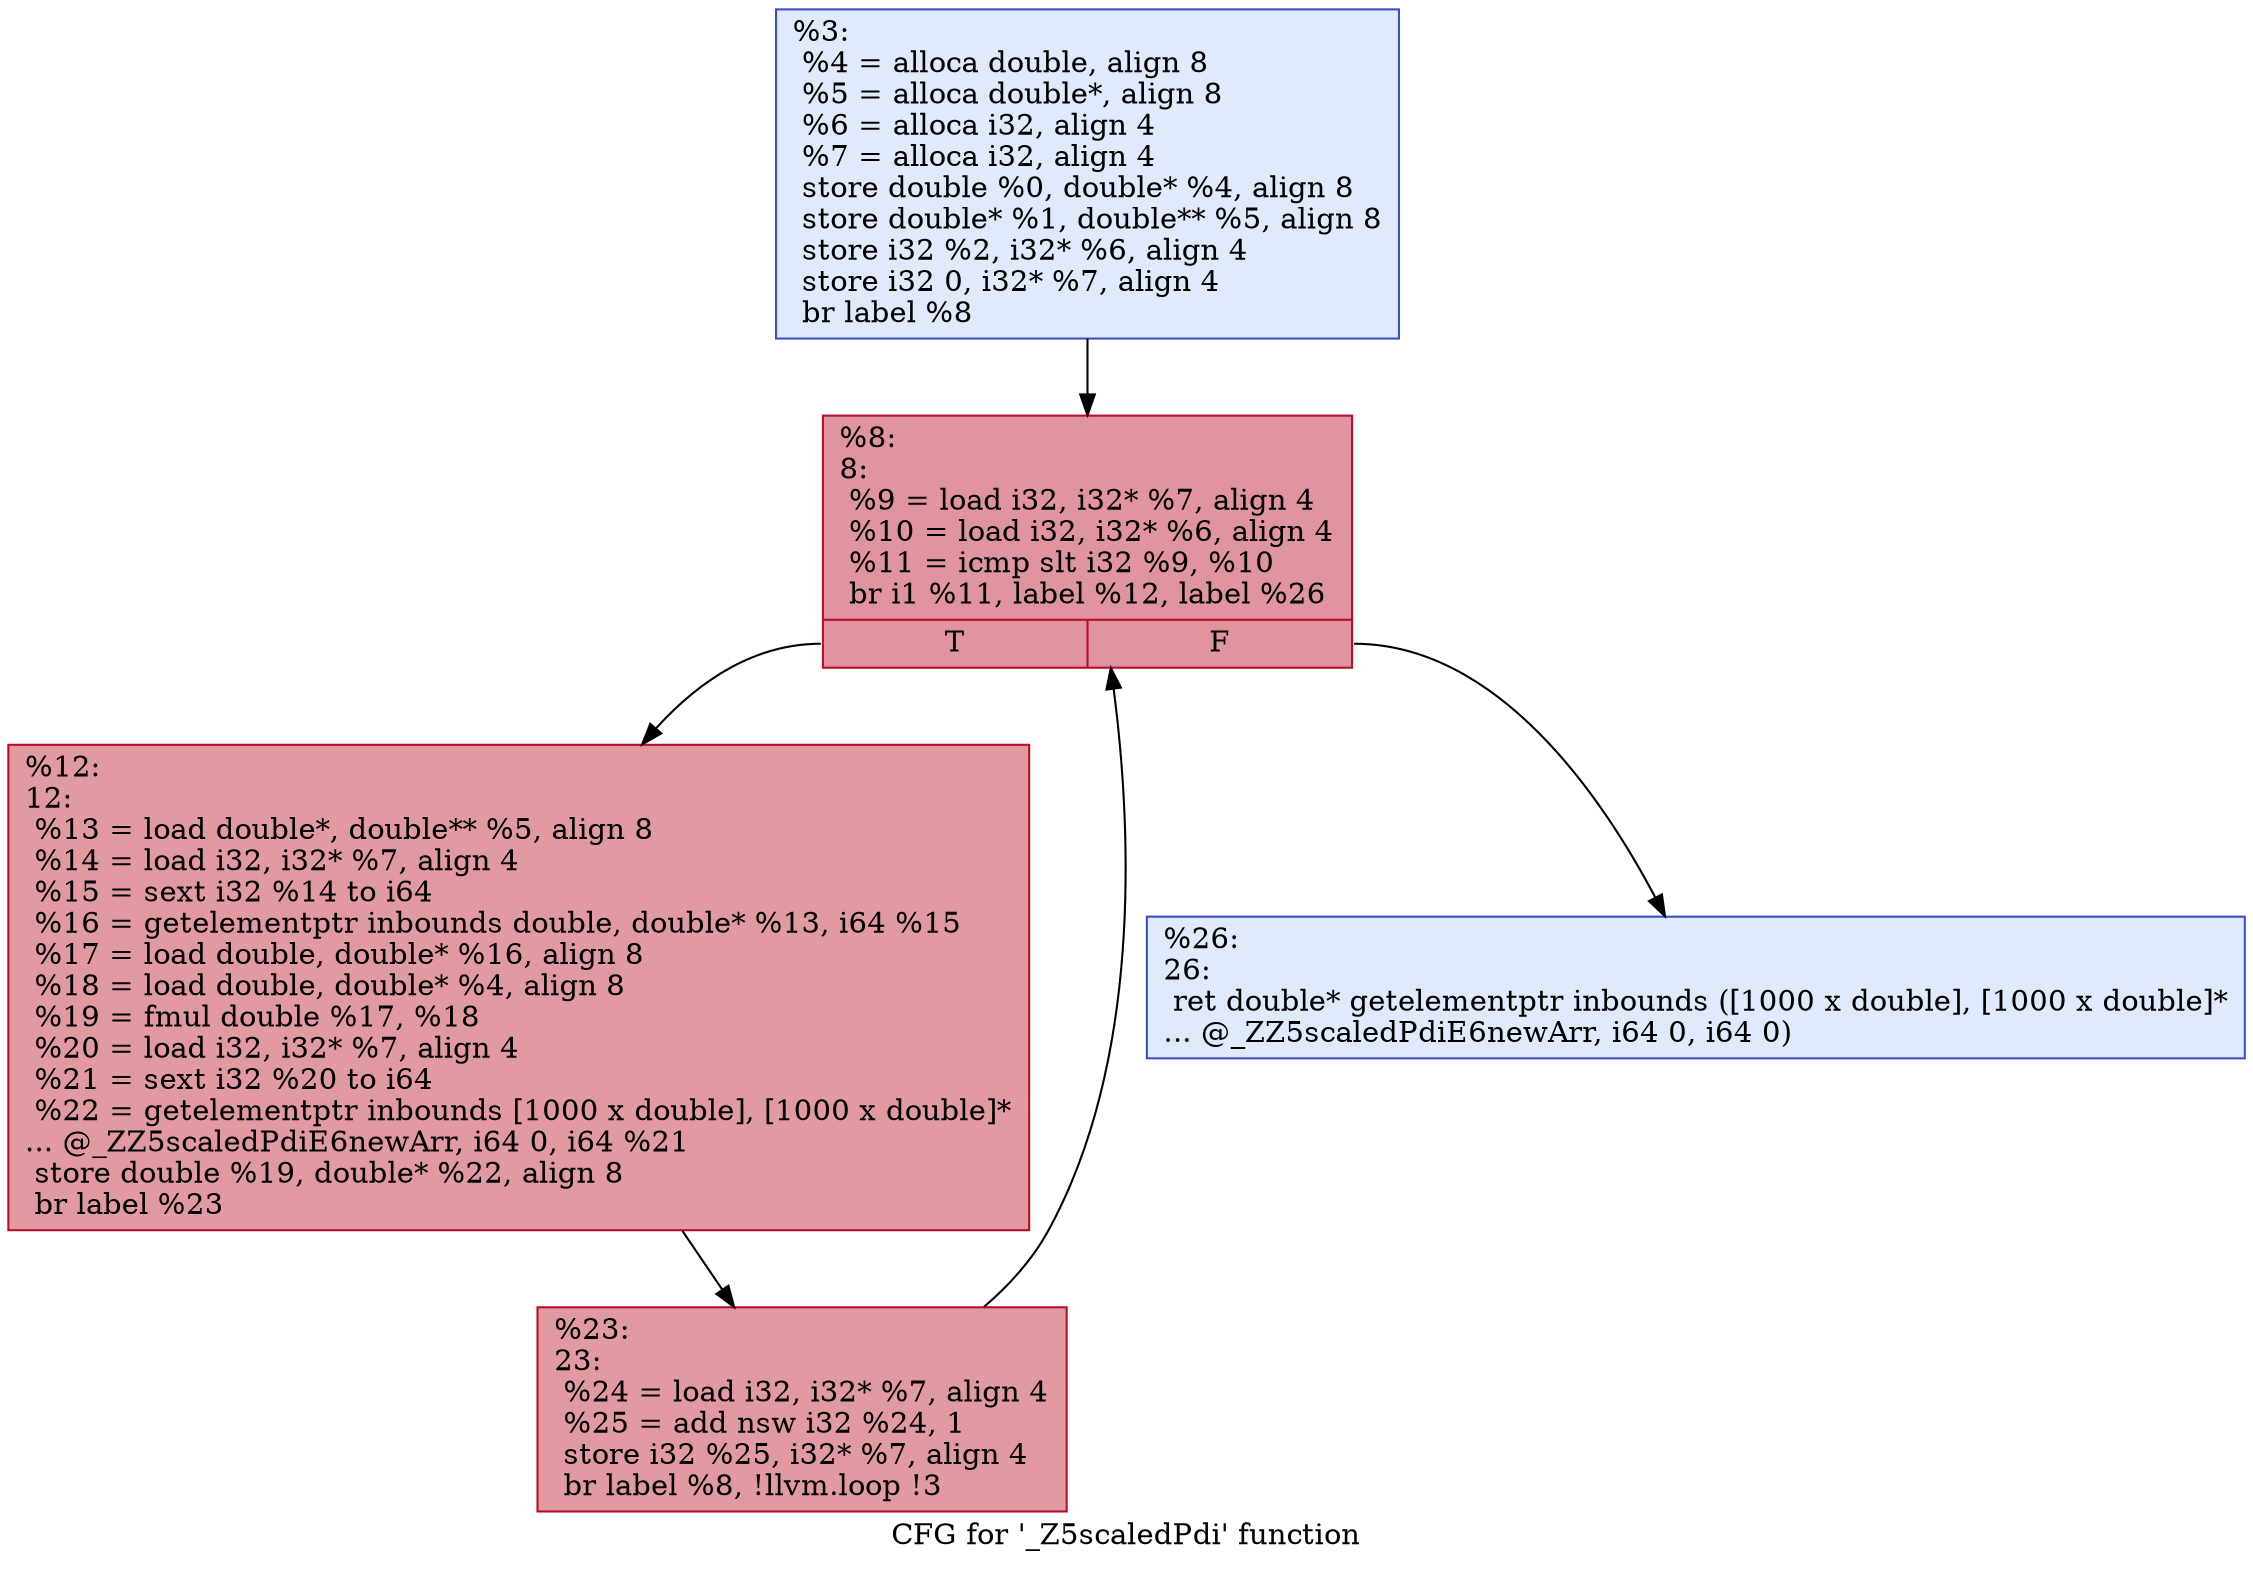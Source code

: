 digraph "CFG for '_Z5scaledPdi' function" {
	label="CFG for '_Z5scaledPdi' function";

	Node0x195bcd718e0 [shape=record,color="#3d50c3ff", style=filled, fillcolor="#b9d0f970",label="{%3:\l  %4 = alloca double, align 8\l  %5 = alloca double*, align 8\l  %6 = alloca i32, align 4\l  %7 = alloca i32, align 4\l  store double %0, double* %4, align 8\l  store double* %1, double** %5, align 8\l  store i32 %2, i32* %6, align 4\l  store i32 0, i32* %7, align 4\l  br label %8\l}"];
	Node0x195bcd718e0 -> Node0x195bcd70ee0;
	Node0x195bcd70ee0 [shape=record,color="#b70d28ff", style=filled, fillcolor="#b70d2870",label="{%8:\l8:                                                \l  %9 = load i32, i32* %7, align 4\l  %10 = load i32, i32* %6, align 4\l  %11 = icmp slt i32 %9, %10\l  br i1 %11, label %12, label %26\l|{<s0>T|<s1>F}}"];
	Node0x195bcd70ee0:s0 -> Node0x195bcd71980;
	Node0x195bcd70ee0:s1 -> Node0x195bcd713e0;
	Node0x195bcd71980 [shape=record,color="#b70d28ff", style=filled, fillcolor="#bb1b2c70",label="{%12:\l12:                                               \l  %13 = load double*, double** %5, align 8\l  %14 = load i32, i32* %7, align 4\l  %15 = sext i32 %14 to i64\l  %16 = getelementptr inbounds double, double* %13, i64 %15\l  %17 = load double, double* %16, align 8\l  %18 = load double, double* %4, align 8\l  %19 = fmul double %17, %18\l  %20 = load i32, i32* %7, align 4\l  %21 = sext i32 %20 to i64\l  %22 = getelementptr inbounds [1000 x double], [1000 x double]*\l... @_ZZ5scaledPdiE6newArr, i64 0, i64 %21\l  store double %19, double* %22, align 8\l  br label %23\l}"];
	Node0x195bcd71980 -> Node0x195bcd70f80;
	Node0x195bcd70f80 [shape=record,color="#b70d28ff", style=filled, fillcolor="#bb1b2c70",label="{%23:\l23:                                               \l  %24 = load i32, i32* %7, align 4\l  %25 = add nsw i32 %24, 1\l  store i32 %25, i32* %7, align 4\l  br label %8, !llvm.loop !3\l}"];
	Node0x195bcd70f80 -> Node0x195bcd70ee0;
	Node0x195bcd713e0 [shape=record,color="#3d50c3ff", style=filled, fillcolor="#b9d0f970",label="{%26:\l26:                                               \l  ret double* getelementptr inbounds ([1000 x double], [1000 x double]*\l... @_ZZ5scaledPdiE6newArr, i64 0, i64 0)\l}"];
}
